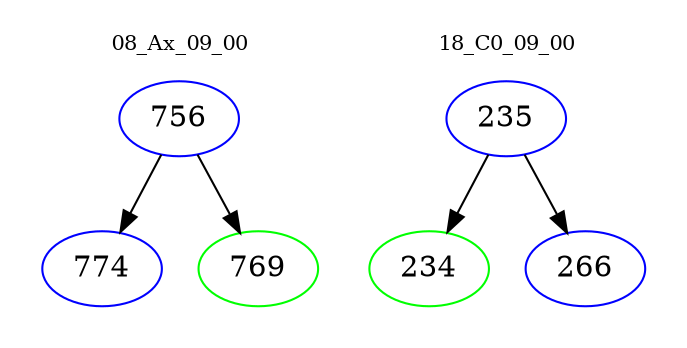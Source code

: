 digraph{
subgraph cluster_0 {
color = white
label = "08_Ax_09_00";
fontsize=10;
T0_756 [label="756", color="blue"]
T0_756 -> T0_774 [color="black"]
T0_774 [label="774", color="blue"]
T0_756 -> T0_769 [color="black"]
T0_769 [label="769", color="green"]
}
subgraph cluster_1 {
color = white
label = "18_C0_09_00";
fontsize=10;
T1_235 [label="235", color="blue"]
T1_235 -> T1_234 [color="black"]
T1_234 [label="234", color="green"]
T1_235 -> T1_266 [color="black"]
T1_266 [label="266", color="blue"]
}
}
